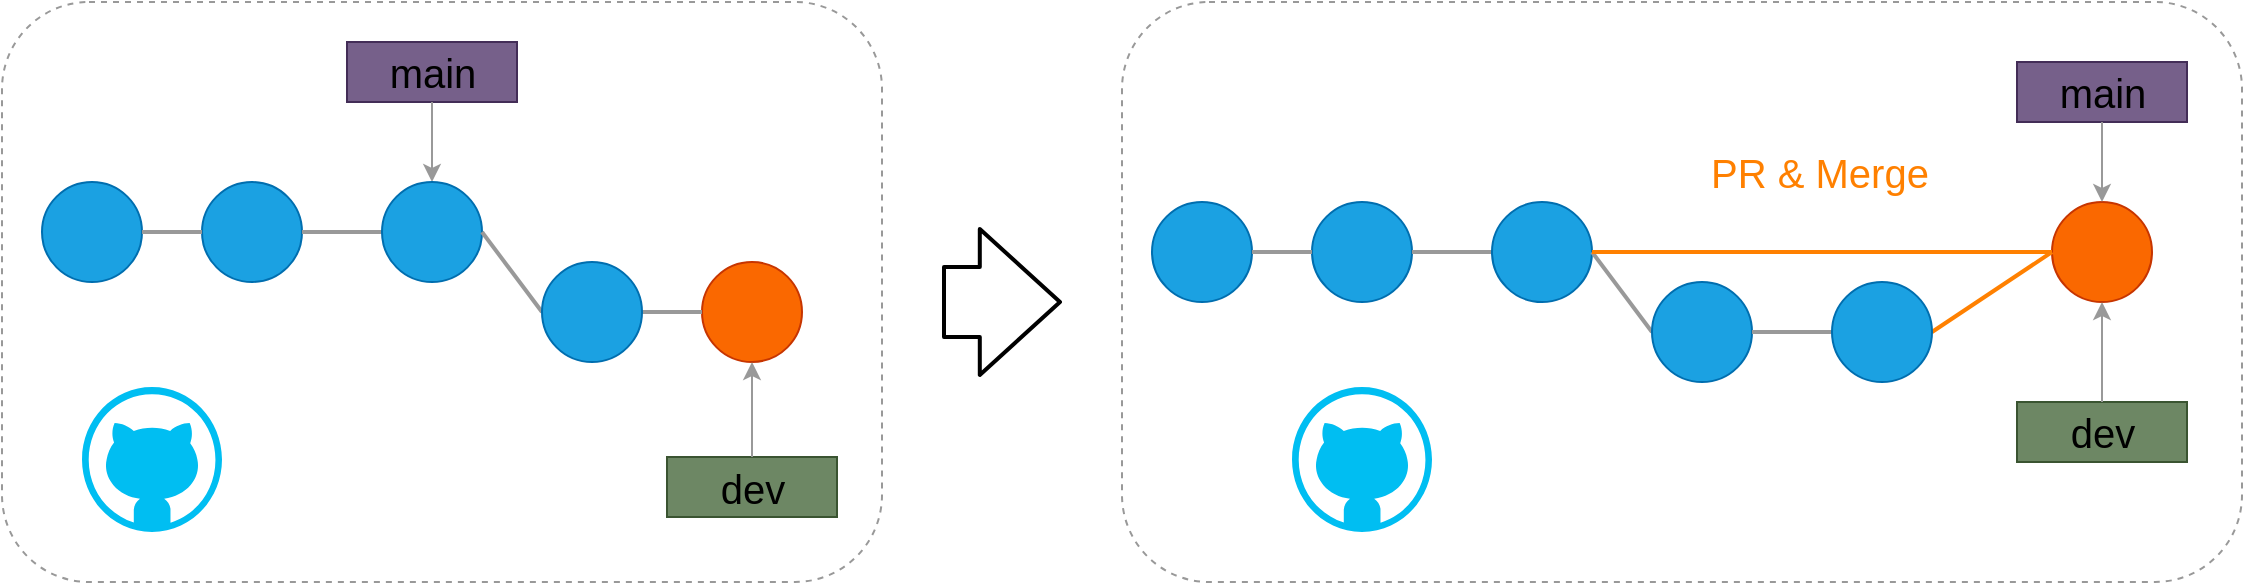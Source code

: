 <mxfile>
    <diagram id="DNvJzXeUTAswC8QwegvA" name="Page-1">
        <mxGraphModel dx="1315" dy="1734" grid="1" gridSize="10" guides="1" tooltips="1" connect="1" arrows="1" fold="1" page="1" pageScale="1" pageWidth="850" pageHeight="1100" math="0" shadow="0">
            <root>
                <mxCell id="0"/>
                <mxCell id="1" parent="0"/>
                <mxCell id="26" value="" style="ellipse;whiteSpace=wrap;html=1;aspect=fixed;fillColor=#1ba1e2;fontColor=#000000;strokeColor=#006EAF;" parent="1" vertex="1">
                    <mxGeometry x="825" y="-50" width="50" height="50" as="geometry"/>
                </mxCell>
                <mxCell id="27" value="" style="ellipse;whiteSpace=wrap;html=1;aspect=fixed;fillColor=#1ba1e2;fontColor=#000000;strokeColor=#006EAF;" parent="1" vertex="1">
                    <mxGeometry x="905" y="-50" width="50" height="50" as="geometry"/>
                </mxCell>
                <mxCell id="28" value="" style="ellipse;whiteSpace=wrap;html=1;aspect=fixed;fontColor=#000000;strokeColor=#C73500;fillColor=#fa6800;" parent="1" vertex="1">
                    <mxGeometry x="1275" y="-50" width="50" height="50" as="geometry"/>
                </mxCell>
                <mxCell id="29" value="" style="endArrow=none;html=1;entryX=0;entryY=0.5;entryDx=0;entryDy=0;exitX=1;exitY=0.5;exitDx=0;exitDy=0;strokeColor=#999999;strokeWidth=2;" parent="1" source="26" target="27" edge="1">
                    <mxGeometry width="50" height="50" relative="1" as="geometry">
                        <mxPoint x="675" y="80" as="sourcePoint"/>
                        <mxPoint x="725" y="30" as="targetPoint"/>
                    </mxGeometry>
                </mxCell>
                <mxCell id="30" value="" style="endArrow=none;html=1;entryX=0;entryY=0.5;entryDx=0;entryDy=0;exitX=1;exitY=0.5;exitDx=0;exitDy=0;strokeColor=#999999;strokeWidth=2;" parent="1" source="27" target="35" edge="1">
                    <mxGeometry width="50" height="50" relative="1" as="geometry">
                        <mxPoint x="675" y="80" as="sourcePoint"/>
                        <mxPoint x="725" y="30" as="targetPoint"/>
                    </mxGeometry>
                </mxCell>
                <mxCell id="32" value="main" style="rounded=1;whiteSpace=wrap;html=1;fillColor=#76608a;strokeColor=#432D57;fontColor=#000000;fontSize=20;arcSize=0;" parent="1" vertex="1">
                    <mxGeometry x="1257.5" y="-120" width="85" height="30" as="geometry"/>
                </mxCell>
                <mxCell id="33" value="" style="endArrow=classic;html=1;fontSize=20;exitX=0.5;exitY=1;exitDx=0;exitDy=0;entryX=0.5;entryY=0;entryDx=0;entryDy=0;strokeColor=#999999;" parent="1" source="32" edge="1">
                    <mxGeometry width="50" height="50" relative="1" as="geometry">
                        <mxPoint x="1265" y="-60" as="sourcePoint"/>
                        <mxPoint x="1300" y="-50" as="targetPoint"/>
                    </mxGeometry>
                </mxCell>
                <mxCell id="34" value="" style="rounded=1;whiteSpace=wrap;html=1;fontSize=16;dashed=1;fontColor=#000000;fillColor=none;strokeColor=#999999;" parent="1" vertex="1">
                    <mxGeometry x="810" y="-150" width="560" height="290" as="geometry"/>
                </mxCell>
                <mxCell id="35" value="" style="ellipse;whiteSpace=wrap;html=1;aspect=fixed;fillColor=#1ba1e2;fontColor=#000000;strokeColor=#006EAF;" parent="1" vertex="1">
                    <mxGeometry x="995" y="-50" width="50" height="50" as="geometry"/>
                </mxCell>
                <mxCell id="36" value="" style="endArrow=none;html=1;exitX=0;exitY=0.5;exitDx=0;exitDy=0;strokeWidth=2;entryX=1;entryY=0.5;entryDx=0;entryDy=0;noLabel=1;fontColor=none;strokeColor=#FF8000;" parent="1" source="28" target="46" edge="1">
                    <mxGeometry width="50" height="50" relative="1" as="geometry">
                        <mxPoint x="1355" y="210" as="sourcePoint"/>
                        <mxPoint x="1335" y="140" as="targetPoint"/>
                    </mxGeometry>
                </mxCell>
                <mxCell id="37" value="dev" style="rounded=1;whiteSpace=wrap;html=1;fillColor=#6d8764;strokeColor=#3A5431;fontColor=#000000;fontSize=20;arcSize=0;" parent="1" vertex="1">
                    <mxGeometry x="1257.5" y="50" width="85" height="30" as="geometry"/>
                </mxCell>
                <mxCell id="38" value="" style="endArrow=classic;html=1;fontSize=20;exitX=0.5;exitY=0;exitDx=0;exitDy=0;strokeColor=#999999;entryX=0.5;entryY=1;entryDx=0;entryDy=0;" parent="1" source="37" target="28" edge="1">
                    <mxGeometry width="50" height="50" relative="1" as="geometry">
                        <mxPoint x="1472.5" y="30" as="sourcePoint"/>
                        <mxPoint x="1407.5" y="60" as="targetPoint"/>
                    </mxGeometry>
                </mxCell>
                <mxCell id="41" value="" style="endArrow=none;html=1;entryX=0;entryY=0.5;entryDx=0;entryDy=0;exitX=1;exitY=0.5;exitDx=0;exitDy=0;strokeColor=#999999;strokeWidth=2;" parent="1" source="35" target="42" edge="1">
                    <mxGeometry width="50" height="50" relative="1" as="geometry">
                        <mxPoint x="1062.5" y="-65" as="sourcePoint"/>
                        <mxPoint x="882.5" y="-10" as="targetPoint"/>
                    </mxGeometry>
                </mxCell>
                <mxCell id="42" value="" style="ellipse;whiteSpace=wrap;html=1;aspect=fixed;fillColor=#1ba1e2;fontColor=#000000;strokeColor=#006EAF;" parent="1" vertex="1">
                    <mxGeometry x="1075" y="-10" width="50" height="50" as="geometry"/>
                </mxCell>
                <mxCell id="45" value="" style="endArrow=none;html=1;entryX=0;entryY=0.5;entryDx=0;entryDy=0;exitX=1;exitY=0.5;exitDx=0;exitDy=0;strokeColor=#999999;strokeWidth=2;" parent="1" source="42" target="46" edge="1">
                    <mxGeometry width="50" height="50" relative="1" as="geometry">
                        <mxPoint x="1055" y="-15" as="sourcePoint"/>
                        <mxPoint x="892.5" as="targetPoint"/>
                    </mxGeometry>
                </mxCell>
                <mxCell id="46" value="" style="ellipse;whiteSpace=wrap;html=1;aspect=fixed;fillColor=#1ba1e2;fontColor=#000000;strokeColor=#006EAF;" parent="1" vertex="1">
                    <mxGeometry x="1165" y="-10" width="50" height="50" as="geometry"/>
                </mxCell>
                <mxCell id="47" value="" style="endArrow=none;html=1;exitX=0;exitY=0.5;exitDx=0;exitDy=0;strokeWidth=2;entryX=1;entryY=0.5;entryDx=0;entryDy=0;noLabel=1;fontColor=none;strokeColor=#FF8000;" parent="1" source="28" target="35" edge="1">
                    <mxGeometry width="50" height="50" relative="1" as="geometry">
                        <mxPoint x="1285" y="-15" as="sourcePoint"/>
                        <mxPoint x="1225" y="25" as="targetPoint"/>
                    </mxGeometry>
                </mxCell>
                <mxCell id="48" value="PR &amp;amp; Merge" style="text;html=1;strokeColor=none;fillColor=none;align=center;verticalAlign=middle;whiteSpace=wrap;rounded=0;fontSize=20;fontColor=#FF8000;" parent="1" vertex="1">
                    <mxGeometry x="1075" y="-80" width="167.5" height="30" as="geometry"/>
                </mxCell>
                <mxCell id="50" value="" style="ellipse;whiteSpace=wrap;html=1;aspect=fixed;fillColor=#1ba1e2;fontColor=#000000;strokeColor=#006EAF;" parent="1" vertex="1">
                    <mxGeometry x="270" y="-60" width="50" height="50" as="geometry"/>
                </mxCell>
                <mxCell id="51" value="" style="ellipse;whiteSpace=wrap;html=1;aspect=fixed;fillColor=#1ba1e2;fontColor=#000000;strokeColor=#006EAF;" parent="1" vertex="1">
                    <mxGeometry x="350" y="-60" width="50" height="50" as="geometry"/>
                </mxCell>
                <mxCell id="52" value="" style="ellipse;whiteSpace=wrap;html=1;aspect=fixed;fontColor=#000000;strokeColor=#C73500;fillColor=#fa6800;" parent="1" vertex="1">
                    <mxGeometry x="600" y="-20" width="50" height="50" as="geometry"/>
                </mxCell>
                <mxCell id="53" value="" style="endArrow=none;html=1;entryX=0;entryY=0.5;entryDx=0;entryDy=0;exitX=1;exitY=0.5;exitDx=0;exitDy=0;strokeColor=#999999;strokeWidth=2;" parent="1" source="50" target="51" edge="1">
                    <mxGeometry width="50" height="50" relative="1" as="geometry">
                        <mxPoint x="120" y="70" as="sourcePoint"/>
                        <mxPoint x="170" y="20" as="targetPoint"/>
                    </mxGeometry>
                </mxCell>
                <mxCell id="54" value="" style="endArrow=none;html=1;entryX=0;entryY=0.5;entryDx=0;entryDy=0;exitX=1;exitY=0.5;exitDx=0;exitDy=0;strokeColor=#999999;strokeWidth=2;" parent="1" source="51" target="59" edge="1">
                    <mxGeometry width="50" height="50" relative="1" as="geometry">
                        <mxPoint x="120" y="70" as="sourcePoint"/>
                        <mxPoint x="170" y="20" as="targetPoint"/>
                    </mxGeometry>
                </mxCell>
                <mxCell id="56" value="main" style="rounded=1;whiteSpace=wrap;html=1;fillColor=#76608a;strokeColor=#432D57;fontColor=#000000;fontSize=20;arcSize=0;" parent="1" vertex="1">
                    <mxGeometry x="422.5" y="-130" width="85" height="30" as="geometry"/>
                </mxCell>
                <mxCell id="57" value="" style="endArrow=classic;html=1;fontSize=20;exitX=0.5;exitY=1;exitDx=0;exitDy=0;entryX=0.5;entryY=0;entryDx=0;entryDy=0;strokeColor=#999999;" parent="1" source="56" edge="1">
                    <mxGeometry width="50" height="50" relative="1" as="geometry">
                        <mxPoint x="430" y="-70" as="sourcePoint"/>
                        <mxPoint x="465" y="-60" as="targetPoint"/>
                    </mxGeometry>
                </mxCell>
                <mxCell id="58" value="" style="rounded=1;whiteSpace=wrap;html=1;fontSize=16;strokeColor=#999999;dashed=1;fillColor=none;" parent="1" vertex="1">
                    <mxGeometry x="250" y="-150" width="440" height="290" as="geometry"/>
                </mxCell>
                <mxCell id="59" value="" style="ellipse;whiteSpace=wrap;html=1;aspect=fixed;fillColor=#1ba1e2;fontColor=#000000;strokeColor=#006EAF;" parent="1" vertex="1">
                    <mxGeometry x="440" y="-60" width="50" height="50" as="geometry"/>
                </mxCell>
                <mxCell id="60" value="" style="endArrow=none;html=1;entryX=1;entryY=0.5;entryDx=0;entryDy=0;exitX=0;exitY=0.5;exitDx=0;exitDy=0;strokeColor=#999999;strokeWidth=2;" parent="1" source="52" edge="1">
                    <mxGeometry width="50" height="50" relative="1" as="geometry">
                        <mxPoint x="800" y="200" as="sourcePoint"/>
                        <mxPoint x="540" y="5" as="targetPoint"/>
                    </mxGeometry>
                </mxCell>
                <mxCell id="61" value="dev" style="rounded=1;whiteSpace=wrap;html=1;fillColor=#6d8764;strokeColor=#3A5431;fontColor=#000000;fontSize=20;arcSize=0;" parent="1" vertex="1">
                    <mxGeometry x="582.5" y="77.5" width="85" height="30" as="geometry"/>
                </mxCell>
                <mxCell id="62" value="" style="endArrow=classic;html=1;fontSize=20;exitX=0.5;exitY=0;exitDx=0;exitDy=0;strokeColor=#999999;entryX=0.5;entryY=1;entryDx=0;entryDy=0;" parent="1" source="61" target="52" edge="1">
                    <mxGeometry width="50" height="50" relative="1" as="geometry">
                        <mxPoint x="690" y="20" as="sourcePoint"/>
                        <mxPoint x="625" y="50" as="targetPoint"/>
                    </mxGeometry>
                </mxCell>
                <mxCell id="65" value="" style="endArrow=none;html=1;entryX=0;entryY=0.5;entryDx=0;entryDy=0;exitX=1;exitY=0.5;exitDx=0;exitDy=0;strokeColor=#999999;strokeWidth=2;" parent="1" source="59" target="66" edge="1">
                    <mxGeometry width="50" height="50" relative="1" as="geometry">
                        <mxPoint x="507.5" y="-75" as="sourcePoint"/>
                        <mxPoint x="327.5" y="-20" as="targetPoint"/>
                    </mxGeometry>
                </mxCell>
                <mxCell id="66" value="" style="ellipse;whiteSpace=wrap;html=1;aspect=fixed;fillColor=#1ba1e2;fontColor=#000000;strokeColor=#006EAF;" parent="1" vertex="1">
                    <mxGeometry x="520" y="-20" width="50" height="50" as="geometry"/>
                </mxCell>
                <mxCell id="70" value="" style="shape=flexArrow;endArrow=classic;html=1;fontSize=20;fontColor=none;endWidth=36;endSize=12.7;width=34;strokeColor=#000000;strokeWidth=2;" parent="1" edge="1">
                    <mxGeometry width="50" height="50" relative="1" as="geometry">
                        <mxPoint x="720" as="sourcePoint"/>
                        <mxPoint x="780" as="targetPoint"/>
                    </mxGeometry>
                </mxCell>
                <mxCell id="73" value="" style="verticalLabelPosition=bottom;html=1;verticalAlign=top;align=center;strokeColor=none;fillColor=#00BEF2;shape=mxgraph.azure.github_code;pointerEvents=1;fontSize=20;fontColor=#f0f0f0;" parent="1" vertex="1">
                    <mxGeometry x="290" y="42.5" width="70" height="72.5" as="geometry"/>
                </mxCell>
                <mxCell id="75" value="" style="verticalLabelPosition=bottom;html=1;verticalAlign=top;align=center;strokeColor=none;fillColor=#00BEF2;shape=mxgraph.azure.github_code;pointerEvents=1;fontSize=20;fontColor=#f0f0f0;" parent="1" vertex="1">
                    <mxGeometry x="895" y="42.5" width="70" height="72.5" as="geometry"/>
                </mxCell>
            </root>
        </mxGraphModel>
    </diagram>
</mxfile>